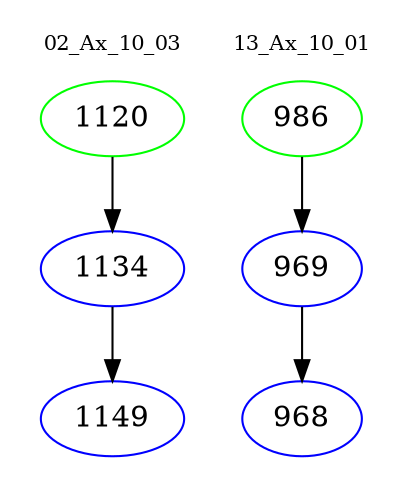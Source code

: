 digraph{
subgraph cluster_0 {
color = white
label = "02_Ax_10_03";
fontsize=10;
T0_1120 [label="1120", color="green"]
T0_1120 -> T0_1134 [color="black"]
T0_1134 [label="1134", color="blue"]
T0_1134 -> T0_1149 [color="black"]
T0_1149 [label="1149", color="blue"]
}
subgraph cluster_1 {
color = white
label = "13_Ax_10_01";
fontsize=10;
T1_986 [label="986", color="green"]
T1_986 -> T1_969 [color="black"]
T1_969 [label="969", color="blue"]
T1_969 -> T1_968 [color="black"]
T1_968 [label="968", color="blue"]
}
}
